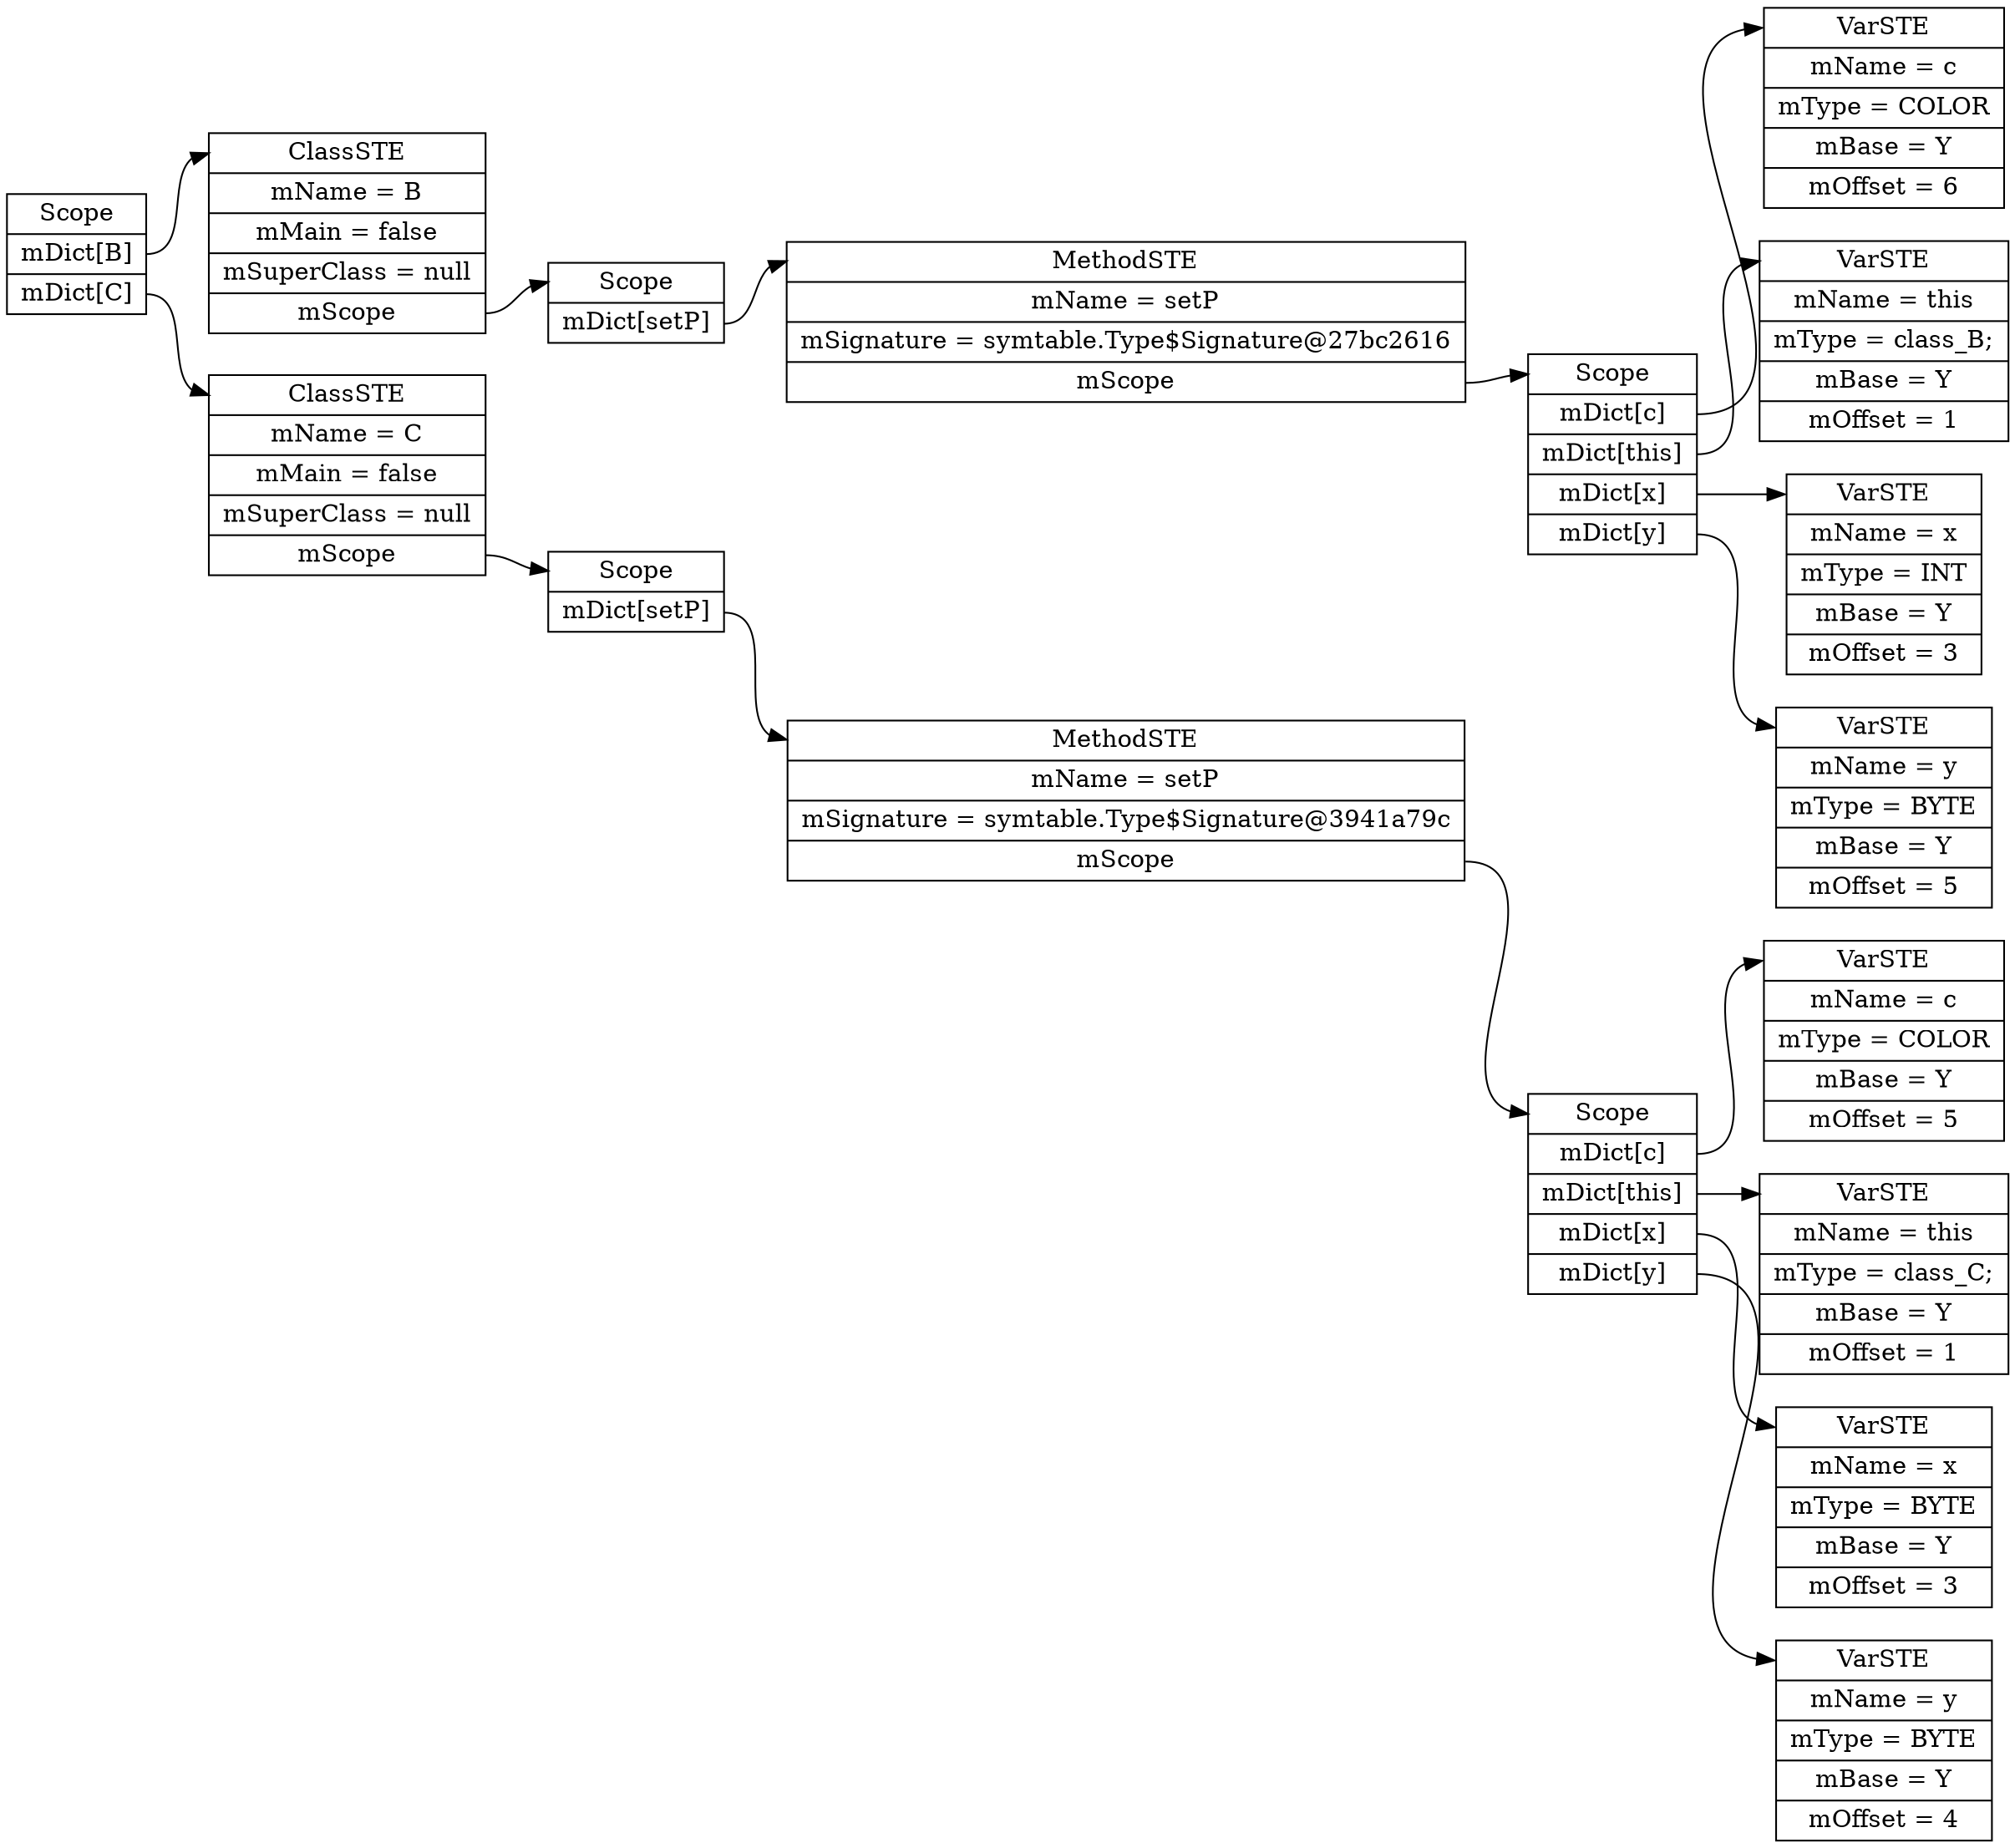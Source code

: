 digraph SymTable {
graph [rankdir="LR"];
node [shape=record];
0 [label="<f0> Scope | <f1> mDict\[B\] | <f2> mDict\[C\]"];
0:<f1> -> 1:<f0>;
1 [ label=" <f0> ClassSTE | <f1> mName = B | <f2> mMain = false | <f3> mSuperClass = null | <f4> mScope" ];
1:<f4> -> 2:<f0>;
2 [label="<f0> Scope | <f1> mDict\[setP\]"];
2:<f1> -> 3:<f0>;
3 [label=" <f0> MethodSTE | <f1> mName = setP | <f2> mSignature = symtable.Type$Signature@27bc2616 | <f3> mScope" ];
3:<f3> -> 4:<f0>;
4 [label="<f0> Scope | <f1> mDict\[c\] | <f2> mDict\[this\] | <f3> mDict\[x\] | <f4> mDict\[y\]"];
4:<f1> -> 5:<f0>;
5 [ label=" <f0> VarSTE | <f1> mName = c | <f2> mType = COLOR | <f3> mBase = Y | <f4> mOffset = 6" ];
4:<f2> -> 6:<f0>;
6 [ label=" <f0> VarSTE | <f1> mName = this | <f2> mType = class_B; | <f3> mBase = Y | <f4> mOffset = 1" ];
4:<f3> -> 7:<f0>;
7 [ label=" <f0> VarSTE | <f1> mName = x | <f2> mType = INT | <f3> mBase = Y | <f4> mOffset = 3" ];
4:<f4> -> 8:<f0>;
8 [ label=" <f0> VarSTE | <f1> mName = y | <f2> mType = BYTE | <f3> mBase = Y | <f4> mOffset = 5" ];
0:<f2> -> 9:<f0>;
9 [ label=" <f0> ClassSTE | <f1> mName = C | <f2> mMain = false | <f3> mSuperClass = null | <f4> mScope" ];
9:<f4> -> 10:<f0>;
10 [label="<f0> Scope | <f1> mDict\[setP\]"];
10:<f1> -> 11:<f0>;
11 [label=" <f0> MethodSTE | <f1> mName = setP | <f2> mSignature = symtable.Type$Signature@3941a79c | <f3> mScope" ];
11:<f3> -> 12:<f0>;
12 [label="<f0> Scope | <f1> mDict\[c\] | <f2> mDict\[this\] | <f3> mDict\[x\] | <f4> mDict\[y\]"];
12:<f1> -> 13:<f0>;
13 [ label=" <f0> VarSTE | <f1> mName = c | <f2> mType = COLOR | <f3> mBase = Y | <f4> mOffset = 5" ];
12:<f2> -> 14:<f0>;
14 [ label=" <f0> VarSTE | <f1> mName = this | <f2> mType = class_C; | <f3> mBase = Y | <f4> mOffset = 1" ];
12:<f3> -> 15:<f0>;
15 [ label=" <f0> VarSTE | <f1> mName = x | <f2> mType = BYTE | <f3> mBase = Y | <f4> mOffset = 3" ];
12:<f4> -> 16:<f0>;
16 [ label=" <f0> VarSTE | <f1> mName = y | <f2> mType = BYTE | <f3> mBase = Y | <f4> mOffset = 4" ];
}
